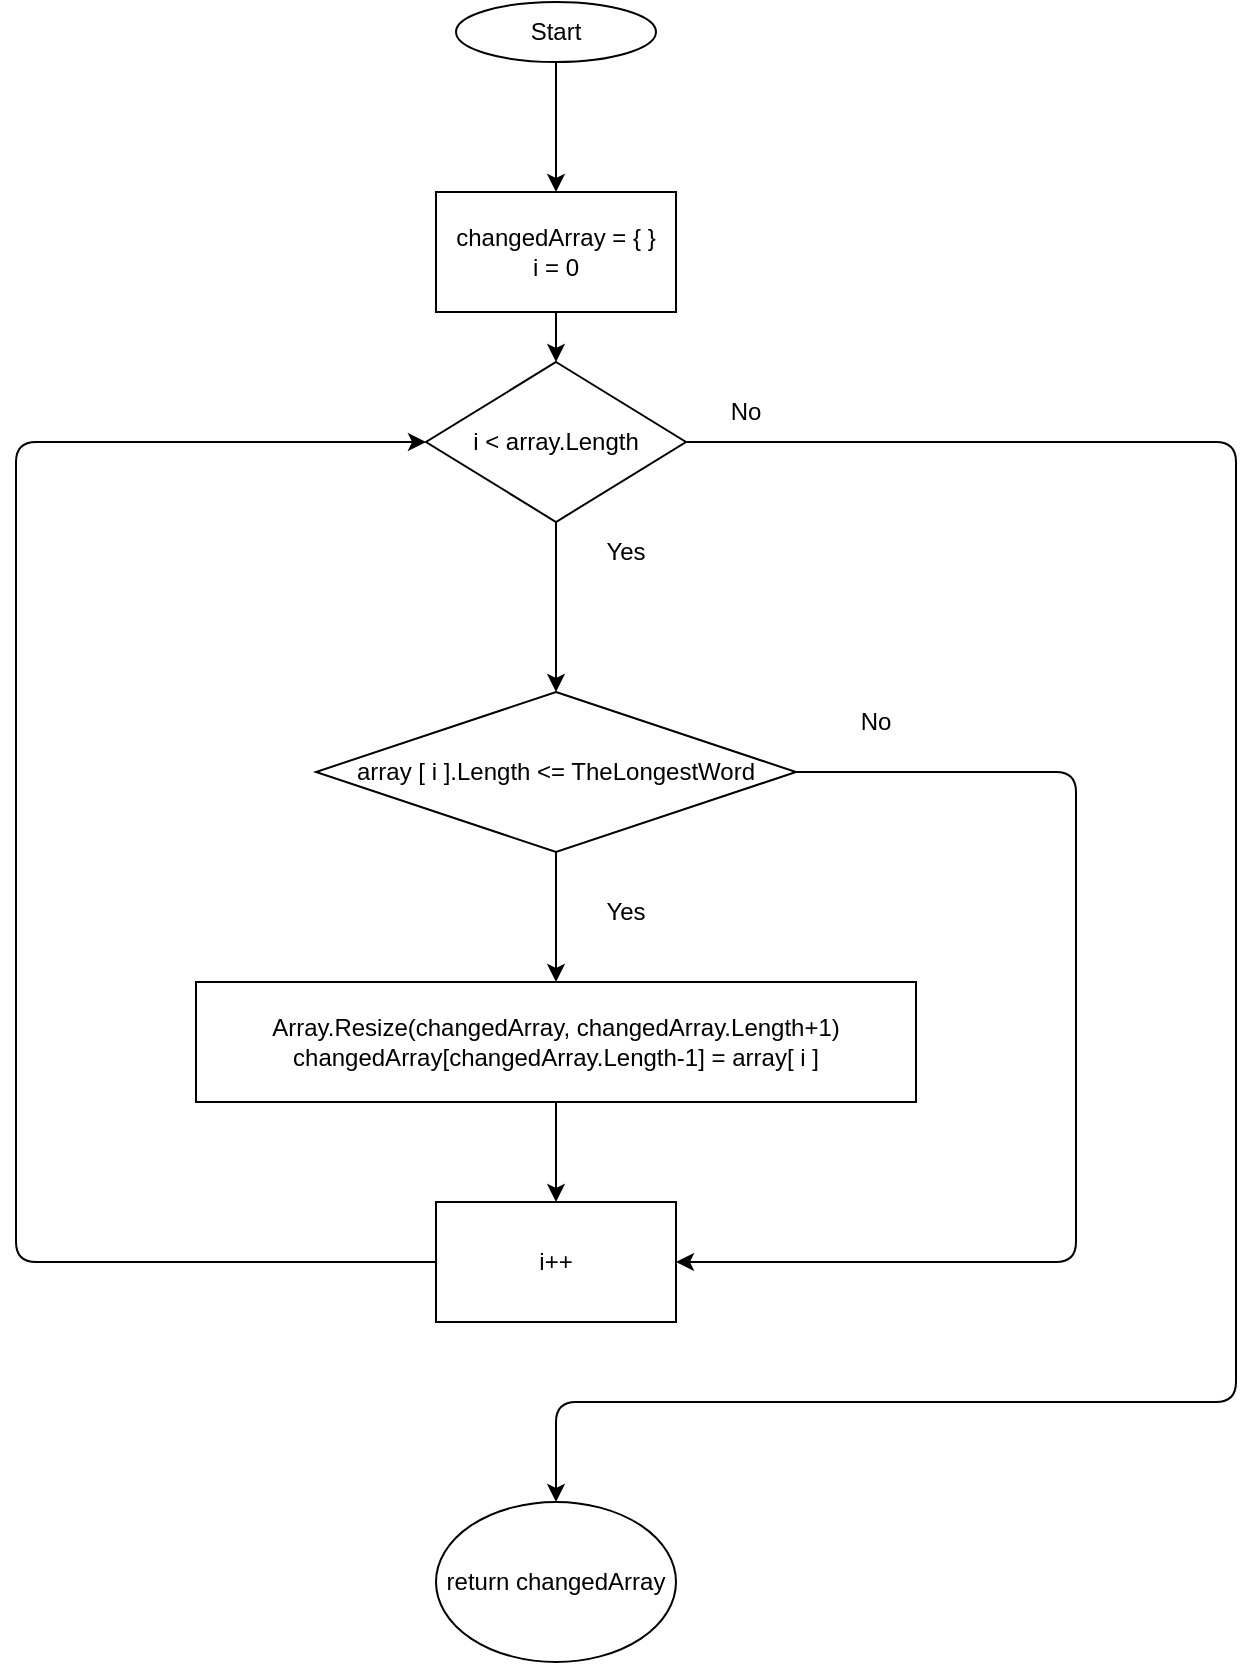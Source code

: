 <mxfile>
    <diagram id="I2EKR9LDlGpTbb3hTZmP" name="Страница 1">
        <mxGraphModel dx="1176" dy="836" grid="1" gridSize="10" guides="1" tooltips="1" connect="1" arrows="1" fold="1" page="1" pageScale="1" pageWidth="827" pageHeight="1169" math="0" shadow="0">
            <root>
                <mxCell id="0"/>
                <mxCell id="1" parent="0"/>
                <mxCell id="4" value="" style="edgeStyle=none;html=1;" edge="1" parent="1" source="2" target="3">
                    <mxGeometry relative="1" as="geometry"/>
                </mxCell>
                <mxCell id="2" value="Start" style="ellipse;whiteSpace=wrap;html=1;" vertex="1" parent="1">
                    <mxGeometry x="250" y="20" width="100" height="30" as="geometry"/>
                </mxCell>
                <mxCell id="6" value="" style="edgeStyle=none;html=1;" edge="1" parent="1" source="3" target="5">
                    <mxGeometry relative="1" as="geometry"/>
                </mxCell>
                <mxCell id="3" value="changedArray = { }&lt;br&gt;i = 0" style="whiteSpace=wrap;html=1;" vertex="1" parent="1">
                    <mxGeometry x="240" y="115" width="120" height="60" as="geometry"/>
                </mxCell>
                <mxCell id="8" value="" style="edgeStyle=none;html=1;" edge="1" parent="1" source="5" target="7">
                    <mxGeometry relative="1" as="geometry"/>
                </mxCell>
                <mxCell id="5" value="i &amp;lt; array.Length" style="rhombus;whiteSpace=wrap;html=1;" vertex="1" parent="1">
                    <mxGeometry x="235" y="200" width="130" height="80" as="geometry"/>
                </mxCell>
                <mxCell id="10" value="" style="edgeStyle=none;html=1;" edge="1" parent="1" source="7" target="9">
                    <mxGeometry relative="1" as="geometry"/>
                </mxCell>
                <mxCell id="7" value="array [ i ].Length &amp;lt;= TheLongestWord" style="rhombus;whiteSpace=wrap;html=1;" vertex="1" parent="1">
                    <mxGeometry x="180" y="365" width="240" height="80" as="geometry"/>
                </mxCell>
                <mxCell id="12" value="" style="edgeStyle=none;html=1;" edge="1" parent="1" source="9" target="11">
                    <mxGeometry relative="1" as="geometry"/>
                </mxCell>
                <mxCell id="9" value="Array.Resize(changedArray, changedArray.Length+1)&lt;br&gt;changedArray[changedArray.Length-1] = array[ i ]" style="whiteSpace=wrap;html=1;" vertex="1" parent="1">
                    <mxGeometry x="120" y="510" width="360" height="60" as="geometry"/>
                </mxCell>
                <mxCell id="11" value="i++" style="whiteSpace=wrap;html=1;" vertex="1" parent="1">
                    <mxGeometry x="240" y="620" width="120" height="60" as="geometry"/>
                </mxCell>
                <mxCell id="13" value="" style="endArrow=classic;html=1;" edge="1" parent="1" target="19">
                    <mxGeometry width="50" height="50" relative="1" as="geometry">
                        <mxPoint x="365" y="240" as="sourcePoint"/>
                        <mxPoint x="640" y="240" as="targetPoint"/>
                        <Array as="points">
                            <mxPoint x="640" y="240"/>
                            <mxPoint x="640" y="600"/>
                            <mxPoint x="640" y="720"/>
                            <mxPoint x="300" y="720"/>
                        </Array>
                    </mxGeometry>
                </mxCell>
                <mxCell id="14" value="" style="endArrow=classic;html=1;entryX=1;entryY=0.5;entryDx=0;entryDy=0;exitX=1;exitY=0.5;exitDx=0;exitDy=0;" edge="1" parent="1" source="7" target="11">
                    <mxGeometry width="50" height="50" relative="1" as="geometry">
                        <mxPoint x="310" y="420" as="sourcePoint"/>
                        <mxPoint x="360" y="370" as="targetPoint"/>
                        <Array as="points">
                            <mxPoint x="560" y="405"/>
                            <mxPoint x="560" y="650"/>
                        </Array>
                    </mxGeometry>
                </mxCell>
                <mxCell id="15" value="Yes" style="text;html=1;strokeColor=none;fillColor=none;align=center;verticalAlign=middle;whiteSpace=wrap;rounded=0;" vertex="1" parent="1">
                    <mxGeometry x="305" y="280" width="60" height="30" as="geometry"/>
                </mxCell>
                <mxCell id="16" value="Yes" style="text;html=1;strokeColor=none;fillColor=none;align=center;verticalAlign=middle;whiteSpace=wrap;rounded=0;" vertex="1" parent="1">
                    <mxGeometry x="305" y="460" width="60" height="30" as="geometry"/>
                </mxCell>
                <mxCell id="17" value="No" style="text;html=1;strokeColor=none;fillColor=none;align=center;verticalAlign=middle;whiteSpace=wrap;rounded=0;" vertex="1" parent="1">
                    <mxGeometry x="430" y="365" width="60" height="30" as="geometry"/>
                </mxCell>
                <mxCell id="18" value="No" style="text;html=1;strokeColor=none;fillColor=none;align=center;verticalAlign=middle;whiteSpace=wrap;rounded=0;" vertex="1" parent="1">
                    <mxGeometry x="365" y="210" width="60" height="30" as="geometry"/>
                </mxCell>
                <mxCell id="19" value="return changedArray" style="ellipse;whiteSpace=wrap;html=1;" vertex="1" parent="1">
                    <mxGeometry x="240" y="770" width="120" height="80" as="geometry"/>
                </mxCell>
                <mxCell id="21" value="" style="endArrow=classic;html=1;exitX=0;exitY=0.5;exitDx=0;exitDy=0;entryX=0;entryY=0.5;entryDx=0;entryDy=0;" edge="1" parent="1" source="11" target="5">
                    <mxGeometry width="50" height="50" relative="1" as="geometry">
                        <mxPoint x="310" y="420" as="sourcePoint"/>
                        <mxPoint x="360" y="370" as="targetPoint"/>
                        <Array as="points">
                            <mxPoint x="30" y="650"/>
                            <mxPoint x="30" y="240"/>
                        </Array>
                    </mxGeometry>
                </mxCell>
            </root>
        </mxGraphModel>
    </diagram>
</mxfile>